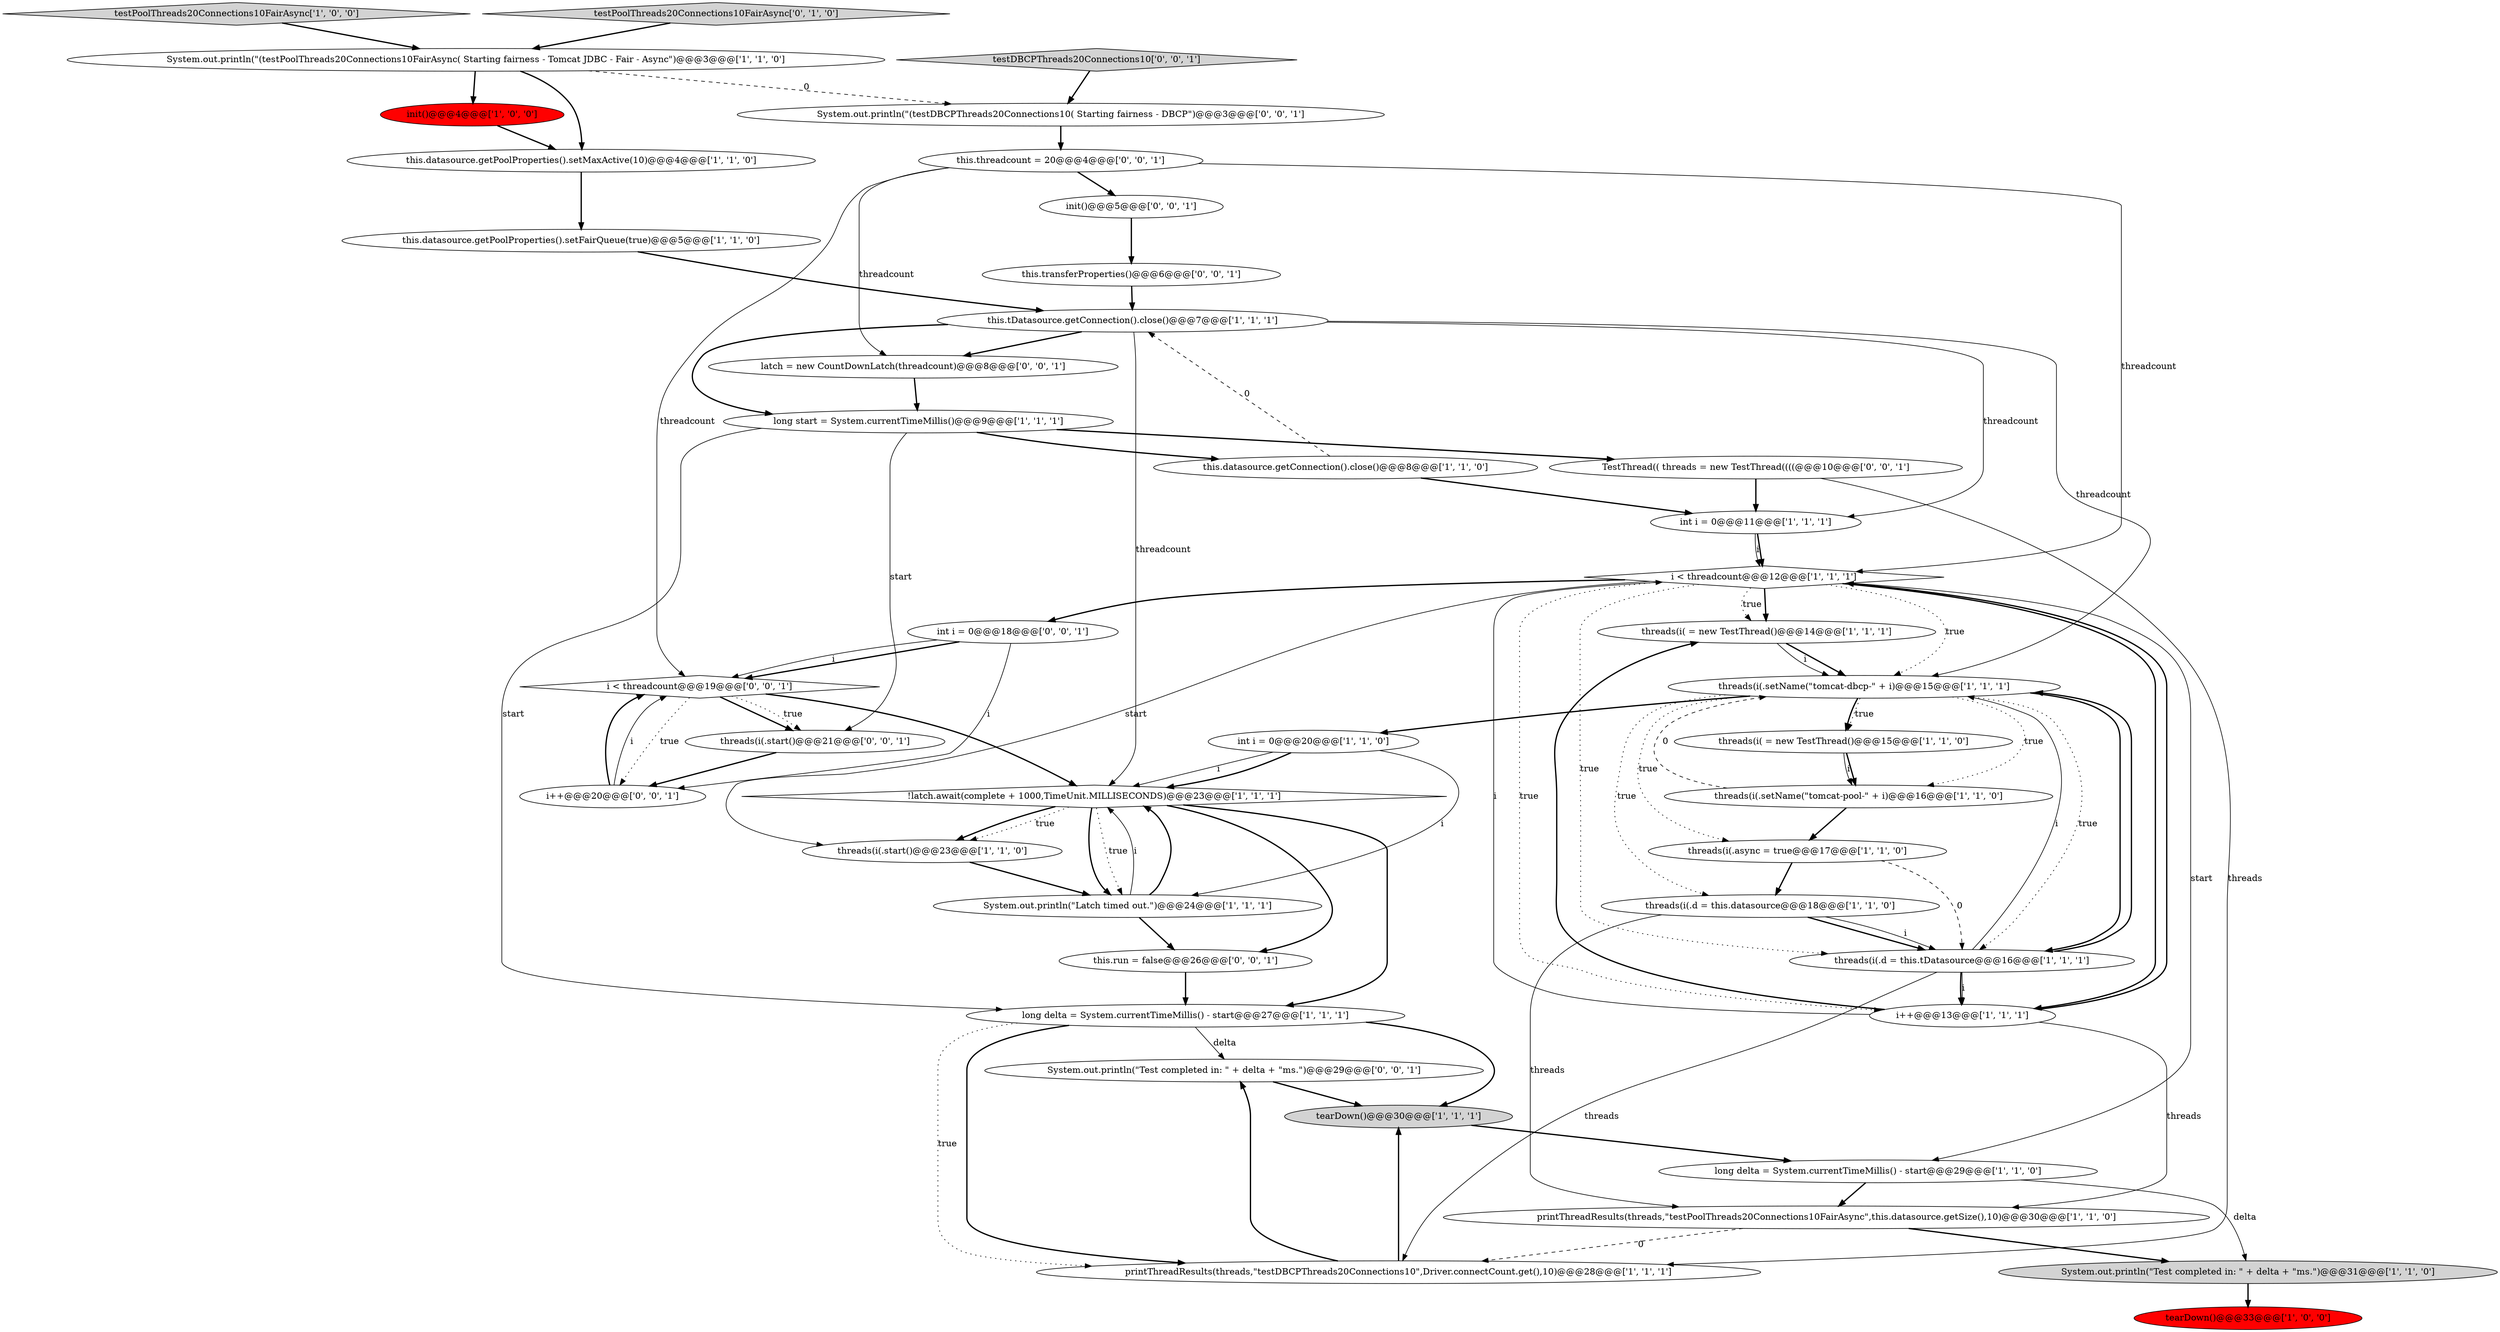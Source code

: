 digraph {
5 [style = filled, label = "long delta = System.currentTimeMillis() - start@@@27@@@['1', '1', '1']", fillcolor = white, shape = ellipse image = "AAA0AAABBB1BBB"];
23 [style = filled, label = "threads(i( = new TestThread()@@@15@@@['1', '1', '0']", fillcolor = white, shape = ellipse image = "AAA0AAABBB1BBB"];
34 [style = filled, label = "this.run = false@@@26@@@['0', '0', '1']", fillcolor = white, shape = ellipse image = "AAA0AAABBB3BBB"];
2 [style = filled, label = "this.tDatasource.getConnection().close()@@@7@@@['1', '1', '1']", fillcolor = white, shape = ellipse image = "AAA0AAABBB1BBB"];
20 [style = filled, label = "i < threadcount@@@12@@@['1', '1', '1']", fillcolor = white, shape = diamond image = "AAA0AAABBB1BBB"];
31 [style = filled, label = "System.out.println(\"(testDBCPThreads20Connections10( Starting fairness - DBCP\")@@@3@@@['0', '0', '1']", fillcolor = white, shape = ellipse image = "AAA0AAABBB3BBB"];
25 [style = filled, label = "int i = 0@@@11@@@['1', '1', '1']", fillcolor = white, shape = ellipse image = "AAA0AAABBB1BBB"];
33 [style = filled, label = "System.out.println(\"Test completed in: \" + delta + \"ms.\")@@@29@@@['0', '0', '1']", fillcolor = white, shape = ellipse image = "AAA0AAABBB3BBB"];
26 [style = filled, label = "threads(i( = new TestThread()@@@14@@@['1', '1', '1']", fillcolor = white, shape = ellipse image = "AAA0AAABBB1BBB"];
37 [style = filled, label = "this.transferProperties()@@@6@@@['0', '0', '1']", fillcolor = white, shape = ellipse image = "AAA0AAABBB3BBB"];
22 [style = filled, label = "threads(i(.start()@@@23@@@['1', '1', '0']", fillcolor = white, shape = ellipse image = "AAA0AAABBB1BBB"];
0 [style = filled, label = "System.out.println(\"Test completed in: \" + delta + \"ms.\")@@@31@@@['1', '1', '0']", fillcolor = lightgray, shape = ellipse image = "AAA0AAABBB1BBB"];
8 [style = filled, label = "testPoolThreads20Connections10FairAsync['1', '0', '0']", fillcolor = lightgray, shape = diamond image = "AAA0AAABBB1BBB"];
3 [style = filled, label = "threads(i(.d = this.datasource@@@18@@@['1', '1', '0']", fillcolor = white, shape = ellipse image = "AAA0AAABBB1BBB"];
21 [style = filled, label = "init()@@@4@@@['1', '0', '0']", fillcolor = red, shape = ellipse image = "AAA1AAABBB1BBB"];
4 [style = filled, label = "tearDown()@@@33@@@['1', '0', '0']", fillcolor = red, shape = ellipse image = "AAA1AAABBB1BBB"];
36 [style = filled, label = "this.threadcount = 20@@@4@@@['0', '0', '1']", fillcolor = white, shape = ellipse image = "AAA0AAABBB3BBB"];
35 [style = filled, label = "i < threadcount@@@19@@@['0', '0', '1']", fillcolor = white, shape = diamond image = "AAA0AAABBB3BBB"];
6 [style = filled, label = "printThreadResults(threads,\"testDBCPThreads20Connections10\",Driver.connectCount.get(),10)@@@28@@@['1', '1', '1']", fillcolor = white, shape = ellipse image = "AAA0AAABBB1BBB"];
24 [style = filled, label = "threads(i(.async = true@@@17@@@['1', '1', '0']", fillcolor = white, shape = ellipse image = "AAA0AAABBB1BBB"];
16 [style = filled, label = "printThreadResults(threads,\"testPoolThreads20Connections10FairAsync\",this.datasource.getSize(),10)@@@30@@@['1', '1', '0']", fillcolor = white, shape = ellipse image = "AAA0AAABBB1BBB"];
12 [style = filled, label = "!latch.await(complete + 1000,TimeUnit.MILLISECONDS)@@@23@@@['1', '1', '1']", fillcolor = white, shape = diamond image = "AAA0AAABBB1BBB"];
41 [style = filled, label = "init()@@@5@@@['0', '0', '1']", fillcolor = white, shape = ellipse image = "AAA0AAABBB3BBB"];
10 [style = filled, label = "i++@@@13@@@['1', '1', '1']", fillcolor = white, shape = ellipse image = "AAA0AAABBB1BBB"];
19 [style = filled, label = "int i = 0@@@20@@@['1', '1', '0']", fillcolor = white, shape = ellipse image = "AAA0AAABBB1BBB"];
7 [style = filled, label = "tearDown()@@@30@@@['1', '1', '1']", fillcolor = lightgray, shape = ellipse image = "AAA0AAABBB1BBB"];
30 [style = filled, label = "latch = new CountDownLatch(threadcount)@@@8@@@['0', '0', '1']", fillcolor = white, shape = ellipse image = "AAA0AAABBB3BBB"];
38 [style = filled, label = "threads(i(.start()@@@21@@@['0', '0', '1']", fillcolor = white, shape = ellipse image = "AAA0AAABBB3BBB"];
39 [style = filled, label = "int i = 0@@@18@@@['0', '0', '1']", fillcolor = white, shape = ellipse image = "AAA0AAABBB3BBB"];
42 [style = filled, label = "TestThread(( threads = new TestThread((((@@@10@@@['0', '0', '1']", fillcolor = white, shape = ellipse image = "AAA0AAABBB3BBB"];
28 [style = filled, label = "System.out.println(\"Latch timed out.\")@@@24@@@['1', '1', '1']", fillcolor = white, shape = ellipse image = "AAA0AAABBB1BBB"];
13 [style = filled, label = "long delta = System.currentTimeMillis() - start@@@29@@@['1', '1', '0']", fillcolor = white, shape = ellipse image = "AAA0AAABBB1BBB"];
18 [style = filled, label = "System.out.println(\"(testPoolThreads20Connections10FairAsync( Starting fairness - Tomcat JDBC - Fair - Async\")@@@3@@@['1', '1', '0']", fillcolor = white, shape = ellipse image = "AAA0AAABBB1BBB"];
29 [style = filled, label = "testPoolThreads20Connections10FairAsync['0', '1', '0']", fillcolor = lightgray, shape = diamond image = "AAA0AAABBB2BBB"];
27 [style = filled, label = "threads(i(.setName(\"tomcat-pool-\" + i)@@@16@@@['1', '1', '0']", fillcolor = white, shape = ellipse image = "AAA0AAABBB1BBB"];
15 [style = filled, label = "this.datasource.getConnection().close()@@@8@@@['1', '1', '0']", fillcolor = white, shape = ellipse image = "AAA0AAABBB1BBB"];
40 [style = filled, label = "testDBCPThreads20Connections10['0', '0', '1']", fillcolor = lightgray, shape = diamond image = "AAA0AAABBB3BBB"];
14 [style = filled, label = "long start = System.currentTimeMillis()@@@9@@@['1', '1', '1']", fillcolor = white, shape = ellipse image = "AAA0AAABBB1BBB"];
11 [style = filled, label = "this.datasource.getPoolProperties().setMaxActive(10)@@@4@@@['1', '1', '0']", fillcolor = white, shape = ellipse image = "AAA0AAABBB1BBB"];
32 [style = filled, label = "i++@@@20@@@['0', '0', '1']", fillcolor = white, shape = ellipse image = "AAA0AAABBB3BBB"];
1 [style = filled, label = "threads(i(.d = this.tDatasource@@@16@@@['1', '1', '1']", fillcolor = white, shape = ellipse image = "AAA0AAABBB1BBB"];
9 [style = filled, label = "threads(i(.setName(\"tomcat-dbcp-\" + i)@@@15@@@['1', '1', '1']", fillcolor = white, shape = ellipse image = "AAA0AAABBB1BBB"];
17 [style = filled, label = "this.datasource.getPoolProperties().setFairQueue(true)@@@5@@@['1', '1', '0']", fillcolor = white, shape = ellipse image = "AAA0AAABBB1BBB"];
32->35 [style = bold, label=""];
16->0 [style = bold, label=""];
12->5 [style = bold, label=""];
15->25 [style = bold, label=""];
20->26 [style = bold, label=""];
14->5 [style = solid, label="start"];
26->9 [style = bold, label=""];
23->27 [style = solid, label="i"];
29->18 [style = bold, label=""];
13->0 [style = solid, label="delta"];
19->28 [style = solid, label="i"];
2->14 [style = bold, label=""];
14->38 [style = solid, label="start"];
30->14 [style = bold, label=""];
35->38 [style = bold, label=""];
40->31 [style = bold, label=""];
2->25 [style = solid, label="threadcount"];
12->22 [style = bold, label=""];
35->12 [style = bold, label=""];
10->20 [style = solid, label="i"];
33->7 [style = bold, label=""];
10->16 [style = solid, label="threads"];
12->28 [style = bold, label=""];
36->41 [style = bold, label=""];
19->12 [style = bold, label=""];
8->18 [style = bold, label=""];
3->16 [style = solid, label="threads"];
20->26 [style = dotted, label="true"];
18->11 [style = bold, label=""];
41->37 [style = bold, label=""];
5->6 [style = dotted, label="true"];
35->38 [style = dotted, label="true"];
10->26 [style = bold, label=""];
20->22 [style = solid, label="start"];
13->16 [style = bold, label=""];
38->32 [style = bold, label=""];
9->24 [style = dotted, label="true"];
12->22 [style = dotted, label="true"];
5->6 [style = bold, label=""];
17->2 [style = bold, label=""];
21->11 [style = bold, label=""];
39->35 [style = bold, label=""];
20->10 [style = dotted, label="true"];
1->10 [style = solid, label="i"];
20->39 [style = bold, label=""];
11->17 [style = bold, label=""];
5->7 [style = bold, label=""];
14->15 [style = bold, label=""];
6->7 [style = bold, label=""];
9->1 [style = bold, label=""];
36->20 [style = solid, label="threadcount"];
18->31 [style = dashed, label="0"];
24->3 [style = bold, label=""];
9->3 [style = dotted, label="true"];
20->13 [style = solid, label="start"];
20->9 [style = dotted, label="true"];
3->1 [style = bold, label=""];
27->9 [style = dashed, label="0"];
25->20 [style = solid, label="i"];
2->12 [style = solid, label="threadcount"];
42->25 [style = bold, label=""];
1->9 [style = solid, label="i"];
14->42 [style = bold, label=""];
2->9 [style = solid, label="threadcount"];
32->35 [style = solid, label="i"];
31->36 [style = bold, label=""];
22->28 [style = bold, label=""];
28->12 [style = bold, label=""];
1->9 [style = bold, label=""];
36->35 [style = solid, label="threadcount"];
25->20 [style = bold, label=""];
20->1 [style = dotted, label="true"];
9->23 [style = dotted, label="true"];
6->33 [style = bold, label=""];
9->1 [style = dotted, label="true"];
9->19 [style = bold, label=""];
16->6 [style = dashed, label="0"];
27->24 [style = bold, label=""];
37->2 [style = bold, label=""];
18->21 [style = bold, label=""];
28->12 [style = solid, label="i"];
24->1 [style = dashed, label="0"];
7->13 [style = bold, label=""];
1->6 [style = solid, label="threads"];
10->20 [style = bold, label=""];
23->27 [style = bold, label=""];
28->34 [style = bold, label=""];
36->30 [style = solid, label="threadcount"];
42->6 [style = solid, label="threads"];
15->2 [style = dashed, label="0"];
39->35 [style = solid, label="i"];
34->5 [style = bold, label=""];
12->34 [style = bold, label=""];
3->1 [style = solid, label="i"];
39->32 [style = solid, label="i"];
20->10 [style = bold, label=""];
12->28 [style = dotted, label="true"];
9->27 [style = dotted, label="true"];
9->23 [style = bold, label=""];
26->9 [style = solid, label="i"];
19->12 [style = solid, label="i"];
0->4 [style = bold, label=""];
2->30 [style = bold, label=""];
1->10 [style = bold, label=""];
5->33 [style = solid, label="delta"];
35->32 [style = dotted, label="true"];
}

